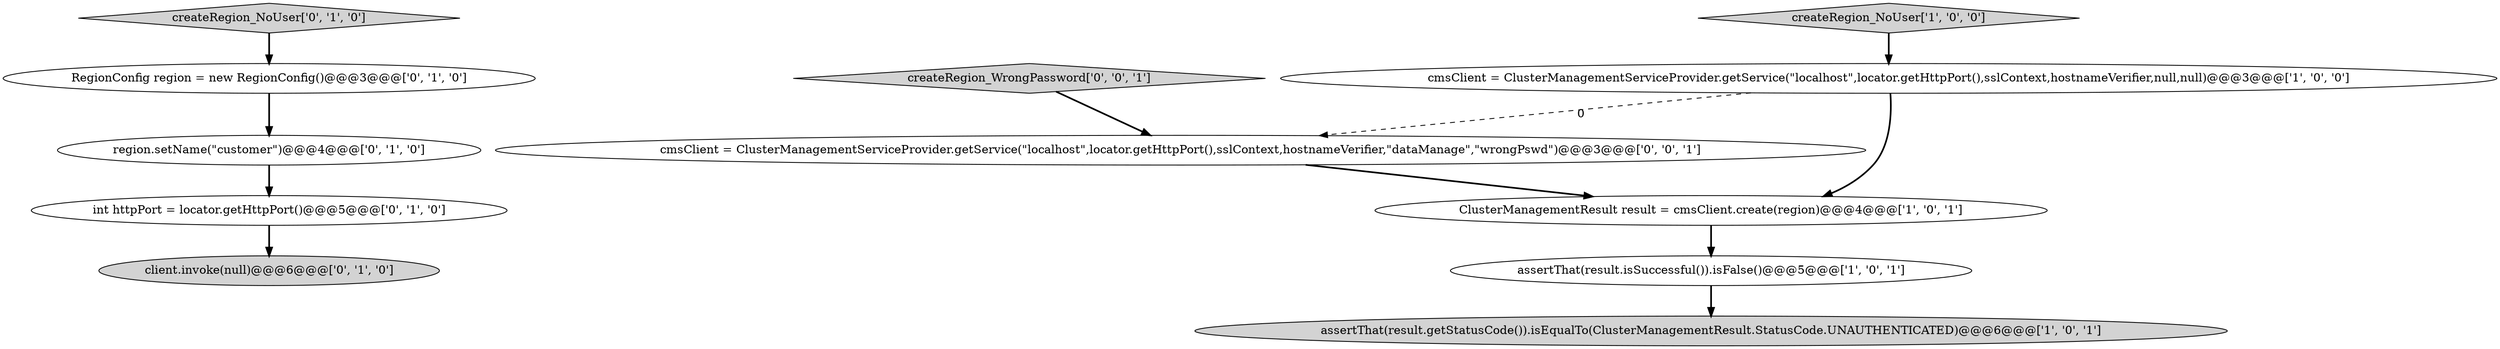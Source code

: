 digraph {
6 [style = filled, label = "region.setName(\"customer\")@@@4@@@['0', '1', '0']", fillcolor = white, shape = ellipse image = "AAA1AAABBB2BBB"];
8 [style = filled, label = "client.invoke(null)@@@6@@@['0', '1', '0']", fillcolor = lightgray, shape = ellipse image = "AAA1AAABBB2BBB"];
3 [style = filled, label = "ClusterManagementResult result = cmsClient.create(region)@@@4@@@['1', '0', '1']", fillcolor = white, shape = ellipse image = "AAA0AAABBB1BBB"];
2 [style = filled, label = "assertThat(result.isSuccessful()).isFalse()@@@5@@@['1', '0', '1']", fillcolor = white, shape = ellipse image = "AAA0AAABBB1BBB"];
0 [style = filled, label = "createRegion_NoUser['1', '0', '0']", fillcolor = lightgray, shape = diamond image = "AAA0AAABBB1BBB"];
5 [style = filled, label = "RegionConfig region = new RegionConfig()@@@3@@@['0', '1', '0']", fillcolor = white, shape = ellipse image = "AAA0AAABBB2BBB"];
4 [style = filled, label = "assertThat(result.getStatusCode()).isEqualTo(ClusterManagementResult.StatusCode.UNAUTHENTICATED)@@@6@@@['1', '0', '1']", fillcolor = lightgray, shape = ellipse image = "AAA0AAABBB1BBB"];
7 [style = filled, label = "int httpPort = locator.getHttpPort()@@@5@@@['0', '1', '0']", fillcolor = white, shape = ellipse image = "AAA1AAABBB2BBB"];
1 [style = filled, label = "cmsClient = ClusterManagementServiceProvider.getService(\"localhost\",locator.getHttpPort(),sslContext,hostnameVerifier,null,null)@@@3@@@['1', '0', '0']", fillcolor = white, shape = ellipse image = "AAA0AAABBB1BBB"];
10 [style = filled, label = "cmsClient = ClusterManagementServiceProvider.getService(\"localhost\",locator.getHttpPort(),sslContext,hostnameVerifier,\"dataManage\",\"wrongPswd\")@@@3@@@['0', '0', '1']", fillcolor = white, shape = ellipse image = "AAA0AAABBB3BBB"];
11 [style = filled, label = "createRegion_WrongPassword['0', '0', '1']", fillcolor = lightgray, shape = diamond image = "AAA0AAABBB3BBB"];
9 [style = filled, label = "createRegion_NoUser['0', '1', '0']", fillcolor = lightgray, shape = diamond image = "AAA0AAABBB2BBB"];
1->3 [style = bold, label=""];
11->10 [style = bold, label=""];
6->7 [style = bold, label=""];
7->8 [style = bold, label=""];
2->4 [style = bold, label=""];
1->10 [style = dashed, label="0"];
9->5 [style = bold, label=""];
0->1 [style = bold, label=""];
5->6 [style = bold, label=""];
10->3 [style = bold, label=""];
3->2 [style = bold, label=""];
}
